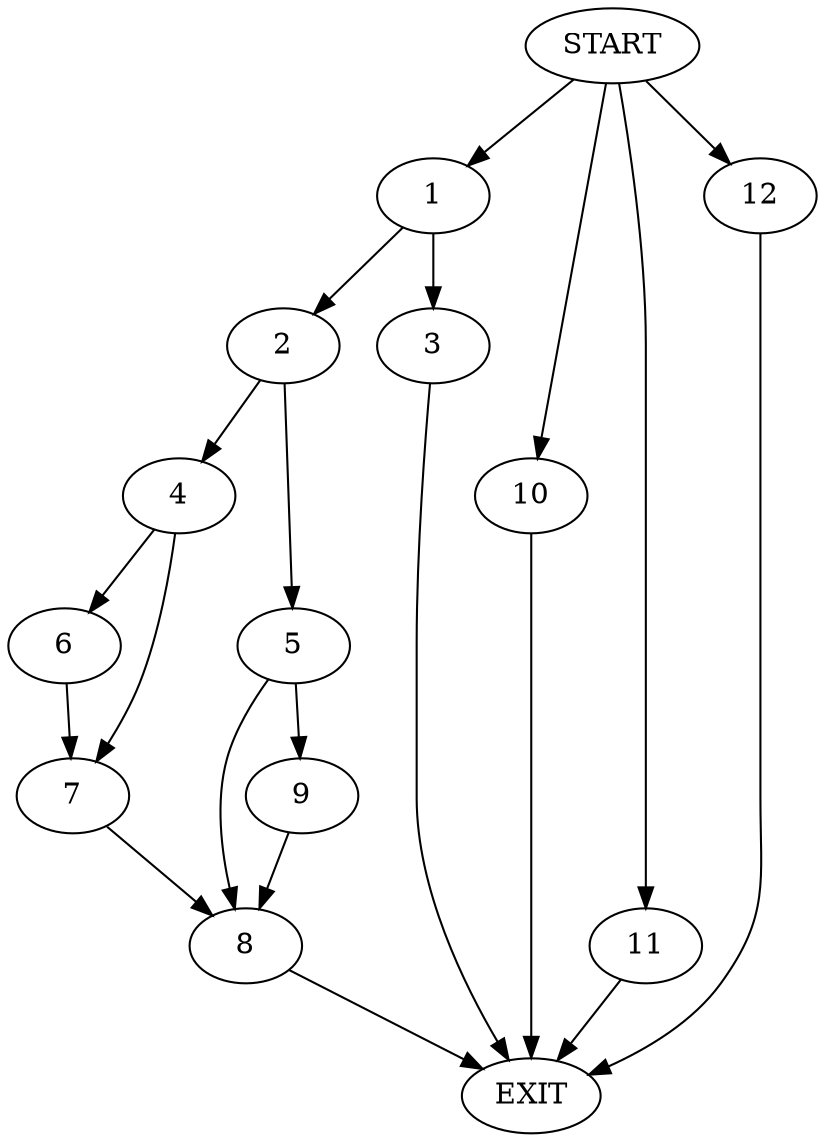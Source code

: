 digraph {
0 [label="START"]
13 [label="EXIT"]
0 -> 1
1 -> 2
1 -> 3
2 -> 4
2 -> 5
3 -> 13
4 -> 6
4 -> 7
5 -> 8
5 -> 9
7 -> 8
6 -> 7
8 -> 13
0 -> 10
10 -> 13
9 -> 8
0 -> 11
11 -> 13
0 -> 12
12 -> 13
}

